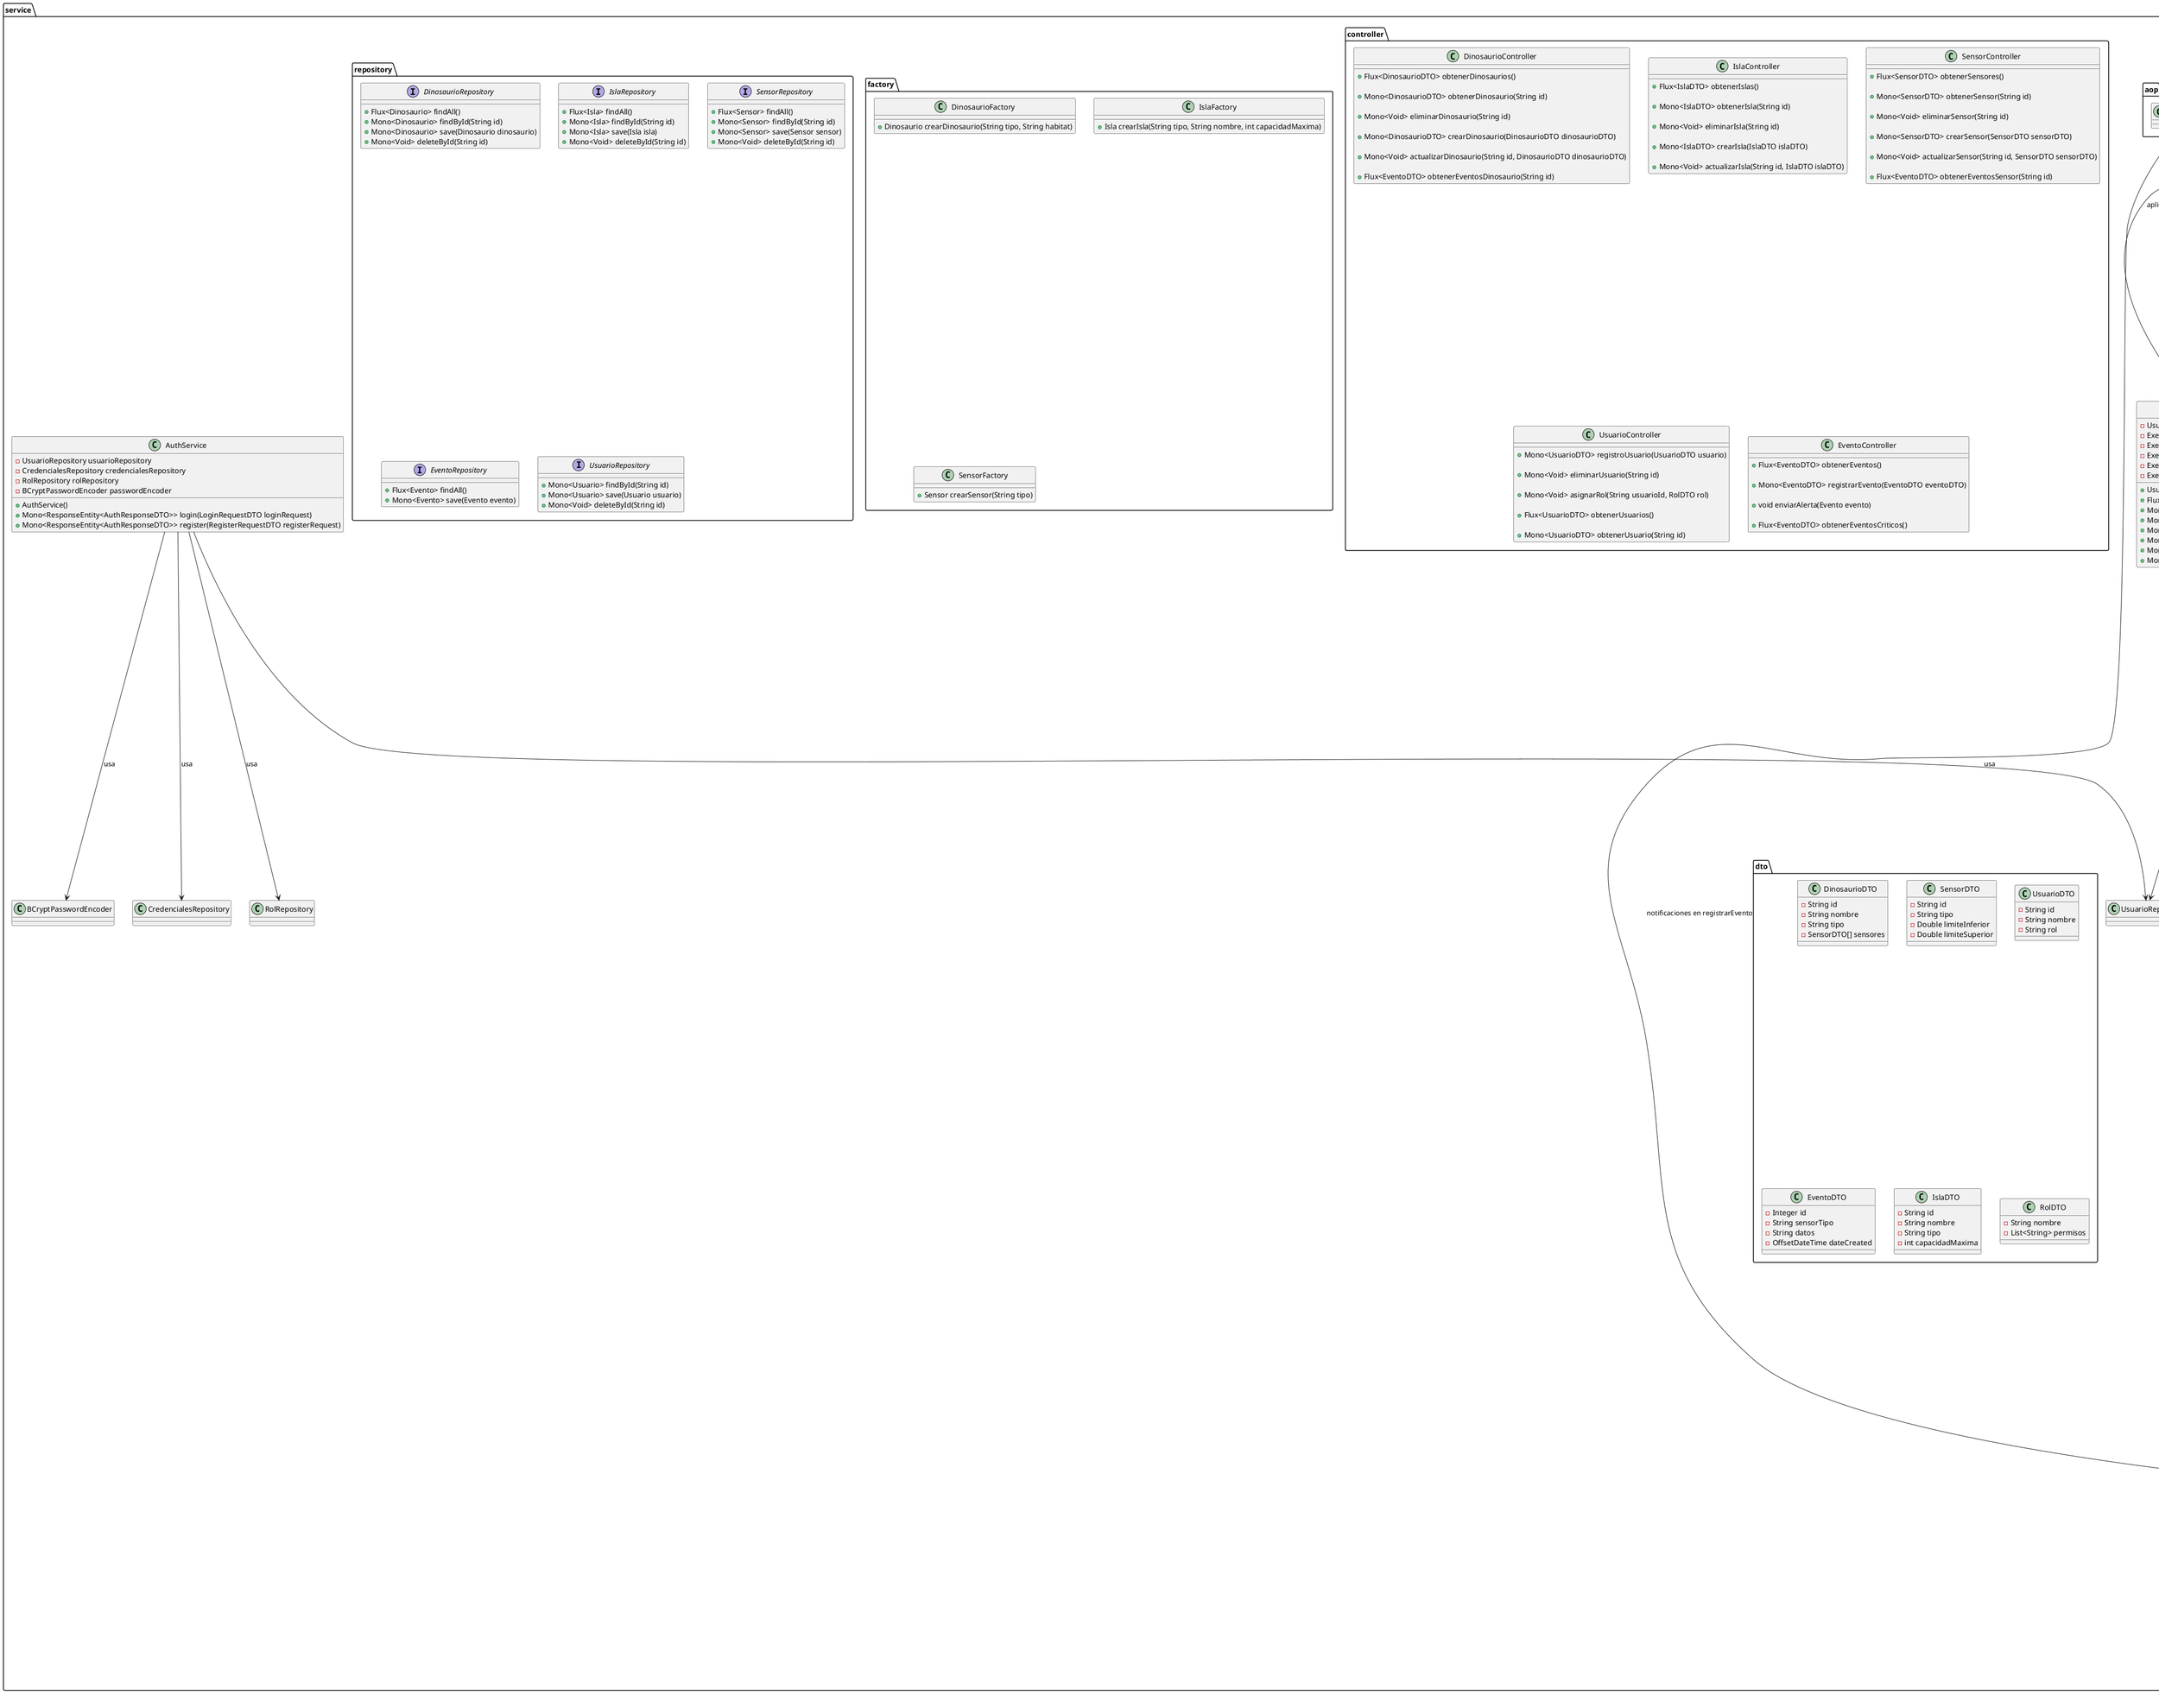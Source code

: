 @startuml
' === PAQUETE DOMAIN ===
package domain {
    ' Clase base para todos los dinosaurios
    abstract class Dinosaurio {
        - String id
        - String nombre
        - int edad
        - String habitat
        - Sensor[] sensores
        - Posicion posicion
        + void comer()
        + void mover(Posicion nuevaPosicion)
        + void monitorearSensores()
        + void enviarAlertaSiSensorFueraDeRango()
        + boolean estaEnfermo()
    }

    class Posicion {
        - int x
        - int y
        - String zona
        + Posicion(int x, int y, String zona)
        + String obtenerCoordenadas()
    }

    ' Tipos de alimentación y sus reglas
    abstract class Carnivoro extends Dinosaurio {
        + void cazar()
        + boolean puedeComer(Dinosaurio otroDino)
    }

    abstract class Herbivoro extends Dinosaurio {
        + void pastar()
        + void comerPlantas()
    }

    abstract class Omnivoro extends Dinosaurio {
        + void buscarComida()
        + void comerPlantas()
        + void cazar()
    }

    ' Subtipos de Carnivoro con restricciones de alimentación
    class CarnivoroVolador extends Carnivoro {
        + boolean puedeComer(Dinosaurio otroDino) : true para Volador, Terrestre, Acuatico
    }

    class CarnivoroTerrestre extends Carnivoro {
        + boolean puedeComer(Dinosaurio otroDino) : true para Terrestre, Acuatico
    }

    class CarnivoroAcuatico extends Carnivoro {
        + boolean puedeComer(Dinosaurio otroDino) : true solo para Acuatico
    }

    ' Subtipos de Herbivoro
    class HerbivoroVolador extends Herbivoro {
        + void pastar()
        + void comerPlantas()
    }

    class HerbivoroTerrestre extends Herbivoro {
        + void pastar()
        + void comerPlantas()
    }

    class HerbivoroAcuatico extends Herbivoro {
        + void pastar()
        + void comerPlantas()
    }

    ' Subtipos de Omnivoro
    class OmnivoroVolador extends Omnivoro {
        + void buscarComida()
        + void comerPlantas()
        + void cazar()
    }

    class OmnivoroTerrestre extends Omnivoro {
        + void buscarComida()
        + void comerPlantas()
        + void cazar()
    }

    class OmnivoroAcuatico extends Omnivoro {
        + void buscarComida()
        + void comerPlantas()
        + void cazar()
    }

    ' Relaciones de subclases de Dinosaurio
    Dinosaurio <|-- Carnivoro
    Dinosaurio <|-- Herbivoro
    Dinosaurio <|-- Omnivoro

    Carnivoro <|-- CarnivoroVolador
    Carnivoro <|-- CarnivoroTerrestre
    Carnivoro <|-- CarnivoroAcuatico

    Herbivoro <|-- HerbivoroVolador
    Herbivoro <|-- HerbivoroTerrestre
    Herbivoro <|-- HerbivoroAcuatico

    Omnivoro <|-- OmnivoroVolador
    Omnivoro <|-- OmnivoroTerrestre
    Omnivoro <|-- OmnivoroAcuatico

    Dinosaurio "1" *-- "1" Posicion

    ' Sensores y su relación con los dinosaurios
    class Sensor {
        - String id
        - String tipo
        - double limiteInferior
        - double limiteSuperior
        + Mono<Datos> obtenerDatos()
        + boolean estaFueraDeRango()
        + Evento generarEventoFueraDeRango()
    }

    class SensorMovimiento extends Sensor {
        + void registrarMovimiento()
    }

    class SensorTemperatura extends Sensor {
        + void registrarTemperatura()
    }

    class SensorFrecuenciaCardiaca extends Sensor {
        + void registrarFrecuenciaCardiaca()
    }

    Sensor <|-- SensorMovimiento
    Sensor <|-- SensorTemperatura
    Sensor <|-- SensorFrecuenciaCardiaca

    ' Relación de dinosaurios con sensores
    Dinosaurio "1" *-- "*" Sensor

    ' Clase para datos de sensores
    class Datos {
        - LocalDateTime timestamp
        - Double valor
        + void procesarDatos()
    }

    Sensor "1" *-- "1" Datos : datos actuales

    ' Clase Evento para registrar eventos de sensores fuera de rango
    class Evento {
        - Integer id
        - String sensorTipo
        - String datos
        - OffsetDateTime dateCreated
        - OffsetDateTime lastUpdated
        + void registrarEvento()
    }

    Sensor "1" *-- "*" Evento : eventos generados

    ' Clases adicionales de usuarios, credenciales y roles
    class Usuario {
        - String id
        - String nombre
        - String email
        - Credenciales credenciales
        - Rol rol
        + void accederSistema()
        + void visualizarDatos()
    }

    class Credenciales {
        - String usuario
        - String contraseña
        + boolean validar()
    }

    class Rol {
        - String nombreRol
        - List<String> permisos
        + boolean tienePermiso(String permiso)
    }

    ' Relaciones de usuario, credenciales y roles
    Usuario *-- Credenciales
    Usuario *-- Rol

    ' Roles específicos
    class Administrador extends Rol {
        + void gestionarUsuarios()
        + void registrarDinosaurio(Dinosaurio dino)
        + void eliminarDinosaurio(String dinoId)
    }

    class Paleontologo extends Rol {
        + void visualizarDinosaurios()
    }

    class User extends Rol {
        + void accederDashboard()
    }

    Rol <|-- Administrador
    Rol <|-- Paleontologo
    Rol <|-- User

    ' Clase base Isla
    abstract class Isla {
        - String nombre
        - int capacidadMaxima
        - List<Dinosaurio> dinosaurios
        - int[][] tablero
        + Isla(int n)
        + void inicializarTablero()
        + void agregarDinosaurio(Dinosaurio dino, Posicion posicion)
        + void eliminarDinosaurio(Dinosaurio dino)
        + boolean tieneCapacidad()
        + boolean esPosicionValida(Posicion posicion)
    }

    ' Subtipos de Isla
    class IslaTerrestreAerea extends Isla {
        + void permitirDinosauriosTerrestres()
        + void permitirDinosauriosVoladores()
    }

    class IslaAcuatica extends Isla {
        + void permitirDinosauriosAcuaticos()
    }

    class Enfermeria extends Isla {
        + void monitorearDinosauriosEnfermos()
        + void liberarDinosaurio(Dinosaurio dino)
    }

    ' Criadero y sus subtipos especializados
    abstract class Criadero extends Isla {
        + void criarDinosauriosMenores()
    }

    class CriaderoTerrestre extends Criadero {
        + void permitirDinosauriosTerrestres()
    }

    class CriaderoVoladores extends Criadero {
        + void permitirDinosauriosVoladores()
    }

    class CriaderoAcuatico extends Criadero {
        + void permitirDinosauriosAcuaticos()
    }

    ' Relaciones de subclases de Isla y Criadero
    Isla <|-- IslaTerrestreAerea
    Isla <|-- IslaAcuatica
    Isla <|-- Enfermeria
    Isla <|-- Criadero

    Criadero <|-- CriaderoTerrestre
    Criadero <|-- CriaderoVoladores
    Criadero <|-- CriaderoAcuatico

    ' Relación de Dinosaurio con Isla
    Isla "1" *-- "*" Dinosaurio
}

' === PAQUETE MESSAGING ===
package messaging {
    class RabbitMQProducer {
        + void enviarMensaje(String cola, String mensaje)

        + void aplicarBackpressureOnBuffer(String mensaje)
        ' Envía mensajes y aplica onBackpressureBuffer, almacenando mensajes en un buffer hasta que puedan procesarse.
    }
}


' === PAQUETE SERVICE ===
package service {

        class AuthService {
            - UsuarioRepository usuarioRepository
            - CredencialesRepository credencialesRepository
            - RolRepository rolRepository
            - BCryptPasswordEncoder passwordEncoder

            + AuthService()
            + Mono<ResponseEntity<AuthResponseDTO>> login(LoginRequestDTO loginRequest)
            + Mono<ResponseEntity<AuthResponseDTO>> register(RegisterRequestDTO registerRequest)
        }


    class DinosaurioService {
            - RabbitMQProducer rabbitMQProducer
            - DinosaurioRepository dinosaurioRepository
            - IslaRepository islaRepository
            - ExecutorService executorService
            - ExecutorService executorServiceTipo
            - ExecutorService executorServiceDelete
            - ExecutorService executorServiceCreate
            - ExecutorService executorServiceUpdate
            - ExecutorService executorServiceGetById
            - IslaService islaService
            - SensorService sensorService
            - Set<String> dinosauriosEnTraslado
            - ReentrantLock lock
            - Map<String, AtomicBoolean> simulacionCancelTokens
            - Semaphore accesoEnfermeria
            - Map<String, AtomicBoolean> cancelTokensCrecimiento

            + DinosaurioService(DinosaurioRepository, IslaRepository, RabbitMQProducer, IslaService, SensorService)
            + void iniciarSimulacionCancelTokens(String islaId, AtomicBoolean cancelToken)
            + void cancelarSimulacion(String islaId)
            + Flux<Dinosaurio> getAll()
            + Flux<CarnivoroTerrestre> obtenerCarnivorosTerrestres()
            + Flux<CarnivoroVolador> obtenerCarnivorosVoladores()
            + Flux<CarnivoroAcuatico> obtenerCarnivorosAcuaticos()
            + Flux<HerbivoroTerrestre> obtenerHerbivorosTerrestres()
            + Flux<HerbivoroVolador> obtenerHerbivorosVoladores()
            + Flux<HerbivoroAcuatico> obtenerHerbivorosAcuaticos()
            + Flux<OmnivoroTerrestre> obtenerOmnivorosTerrestres()
            + Flux<OmnivoroVolador> obtenerOmnivorosVoladores()
            + Flux<OmnivoroAcuatico> obtenerOmnivorosAcuaticos()
            + Mono<DinosaurioDTO> getById(String id)
            + Mono<DinosaurioDTO> create(DinosaurioDTO dto)
            + void iniciarSimulacionCrecimiento(Dinosaurio dino)
            - Mono<Void> eliminarDinosaurioDeIslaYBdd(Dinosaurio dino)
            - Mono<Criadero> obtenerCriaderoParaDinosaurio(Dinosaurio dino)
            + Mono<DinosaurioDTO> update(String id, DinosaurioDTO dto)
            + Mono<Void> enviarAlerta(String mensaje)
            + Mono<Void> delete(String id)
            + Mono<DinosaurioDTO> mapToDTO(Dinosaurio dinosaurio)
            + Mono<Dinosaurio> mapToEntity(DinosaurioDTO dto)
            + Mono<Void> alimentarDinosaurio(Dinosaurio dino, Isla isla)
            - Mono<Void> eliminarDinosaurioPorTipo(Isla isla, String dinosaurioId)
            + IslaDTO convertirIslaAIslaDTO(Isla isla)
            + Mono<Void> iniciarMonitoreoEnfermeriaDinosaurios(Dinosaurio dino, Enfermeria enfermeria)
            + Mono<Void> detectarYMoverSiEnfermo(String dinosaurioId, IslaDTO origenDTO, Enfermeria enfermeria)
            + Mono<Void> iniciarSimulacionRecuperacion(Dinosaurio dino, IslaDTO origenDTO)
            - void printTablero(int[][] tablero)
            + Mono<Void> moverDinoMaduroACriadero(Dinosaurio dino, Criadero criadero)
            - Posicion encontrarNuevaPosicionDisponible(Isla isla)
            - <T extends Isla> Mono<Isla> obtenerDestinoIslaOReintentar(Class<T> islaClase, IslaDTO nuevaIslaDTO)
        }

    class IslaService {
            - IslaRepository islaRepository
            - DinosaurioRepository dinosaurioRepository
            - ExecutorService executorService
            - ExecutorService executorServiceDelete
            - ExecutorService executorServiceCreate
            - ExecutorService executorServiceUpdate
            - ExecutorService executorServiceGetById
            - DinosaurioService dinosaurioService
            - SensorService sensorService
            - Set<String> islasConSimulacionActiva

            + IslaService(IslaRepository, DinosaurioService, DinosaurioRepository, SensorService)
            + Flux<Isla> getAll()
            + Mono<IslaDTO> getById(String id)
            + Mono<IslaDTO> create(IslaDTO dto)
            + Mono<IslaDTO> update(String id, IslaDTO dtoActualizado)
            + Mono<Void> delete(String id)
            + Mono<Isla> mapToEntity(IslaDTO dto)
            + Mono<IslaDTO> mapToDTO(Isla isla)
            + Mono<Void> agregarDinosaurioIsla(Isla isla, DinosaurioDTO dinoDTO, Posicion posicion)
            + Mono<Void> eliminarDinosaurioIsla(IslaDTO islaDTO, String dinosaurioId)
            + Mono<Void> iniciarSimulacionMovimiento(IslaDTO islaDTO)
            - boolean esPosicionValida(Isla isla, Posicion posicion)
            + Mono<Void> moverDinosaurioIsla(String dinosaurioId, IslaDTO origenDTO, IslaDTO destinoDTO)
        }

    class SensorService {
            - SensorRepository sensorRepository
            - SensorFactory sensorFactory
            - ExecutorService executorService
            - ExecutorService executorServiceTipo
            - ExecutorService executorServiceDelete
            - ExecutorService executorServiceCreate
            - ExecutorService executorServiceUpdate
            - ExecutorService executorServiceGetById
            - ConcurrentHashMap<String, AtomicLong> lastAlertTime
            - EventoService eventoService

            + SensorService(SensorRepository, SensorFactory, EventoService)
            + Flux<Sensor> getAll()
            + Flux<SensorTemperatura> obtenerSensoresDeTemperatura()
            + Flux<SensorMovimiento> obtenerSensoresDeMovimiento()
            + Flux<SensorFrecuenciaCardiaca> obtenerSensoresDeFrecuenciaCardiaca()
            + Mono<Sensor> getById(String id)
            + Mono<Sensor> create(String id, String tipo, double valor, double limiteInferior, double limiteSuperior)
            + Mono<SensorDTO> update(String id, SensorDTO sensorActualizadoDTO)
            + Mono<Void> delete(String id)
            + Mono<SensorDTO> mapToDTO(Sensor sensor)
            + Mono<Sensor> mapToEntity(SensorDTO dto)
            + Mono<Map<String, Double>> generarValoresAleatoriosParaSensoresTempCard(Dinosaurio dino)
            - Mono<Void> actualizarValorSensor(Sensor sensor, double nuevoValor)
            + Mono<Void> detectarYRegistrarMovimiento(Dinosaurio dino, Posicion posicionAnterior, Posicion nuevaPosicion)
            - Mono<Void> generarEventoSiFueraDeRango(SensorMovimiento sensorMovimiento, double valorMovimiento)
        }

       class EventoService {
           - EventoRepository eventoRepository
           - RabbitMQProducer rabbitMQProducer
           - ExecutorService executorService
           - ExecutorService executorServiceDelete
           - ExecutorService executorServiceCreate
           - ExecutorService executorServiceUpdate
           - ExecutorService executorServiceGetById

           + EventoService(EventoRepository, RabbitMQProducer)
           + Flux<Evento> getAll()
           + Mono<Evento> getById(String id)
           + Mono<EventoDTO> create(EventoDTO dto)
           + Mono<Evento> update(String id, Evento eventoActualizado)
           + Mono<Void> delete(String id)
           + Mono<Void> enviarAlerta(Evento evento)
           + Mono<Evento> mapToEntity(EventoDTO dto)
           + Mono<EventoDTO> mapToDTO(Evento evento)
       }


        class UsuarioService {
            - UsuarioRepository usuarioRepository
            - ExecutorService executorService
            - ExecutorService executorServiceDelete
            - ExecutorService executorServiceCreate
            - ExecutorService executorServiceUpdate
            - ExecutorService executorServiceGetById

            + UsuarioService(UsuarioRepository)
            + Flux<Usuario> getAll()
            + Mono<Usuario> getById(String id)
            + Mono<UsuarioDTO> create(UsuarioDTO usuarioDTO)
            + Mono<UsuarioDTO> update(String id, UsuarioDTO usuarioActualizadoDTO)
            + Mono<Void> delete(String id)
            + Mono<UsuarioDTO> mapToDTO(Usuario usuario)
            + Mono<Usuario> mapToEntity(UsuarioDTO dto)
        }

AuthService --> UsuarioRepository : usa
AuthService --> CredencialesRepository : usa
AuthService --> RolRepository : usa
AuthService --> BCryptPasswordEncoder : usa

DinosaurioService --> RabbitMQProducer : usa
DinosaurioService --> SensorService : usa
DinosaurioService --> IslaService : usa
DinosaurioService --> DinosaurioRepository : usa
DinosaurioService --> IslaRepository : usa

IslaService --> IslaRepository : usa
IslaService --> DinosaurioRepository : usa
IslaService --> DinosaurioService : usa
IslaService --> SensorService : usa

SensorService --> SensorRepository : usa
SensorService --> SensorFactory : usa
SensorService --> EventoService : usa

EventoService --> RabbitMQProducer : usa
EventoService --> EventoRepository : usa

UsuarioService --> UsuarioRepository : usa

' === PAQUETE AOP ===
package aop {

    class ErrorHandlingAspect {
    }

    class SecurityAspect {
    }

    class ValidationAspect {
    }

    class NotificationAspect {
    }

    class PerformanceMonitoringAspect {
    }

    ' Asociaciones de AOP con los métodos del Service
    ErrorHandlingAspect --> service.DinosaurioService : todas las funciones
    SecurityAspect --> service.UsuarioService : aplica en registrarUsuario, actualizarRol
    ValidationAspect --> service.IslaService : valida crearIsla, eliminarIsla
    ValidationAspect --> service.DinosaurioService : valida crearDinosaurio, eliminarDinosaurio
    ValidationAspect --> service.UsuarioService : valida crearUsuario, eliminarUsuario
    NotificationAspect --> service.EventoService : notificaciones en registrarEvento
    PerformanceMonitoringAspect --> service.DinosaurioService : monitorea
    PerformanceMonitoringAspect --> service.EventoService : monitorea
    PerformanceMonitoringAspect --> service.IslaService : monitorea
    PerformanceMonitoringAspect --> service.UsuarioService : monitorea
}

' === PAQUETE CONTROLLER ===
package controller {
    ' Controlador para Dinosaurios
    class DinosaurioController {
        + Flux<DinosaurioDTO> obtenerDinosaurios()
        ' Obtiene la lista completa de dinosaurios para visualización y monitoreo en tiempo real.

        + Mono<DinosaurioDTO> obtenerDinosaurio(String id)
        ' Devuelve los detalles de un dinosaurio específico, identificable por su ID.

        + Mono<Void> eliminarDinosaurio(String id)
        ' Elimina un dinosaurio específico del sistema, aplicando validación y auditoría en los servicios.

        + Mono<DinosaurioDTO> crearDinosaurio(DinosaurioDTO dinosaurioDTO)
        ' Crea un nuevo dinosaurio y lo añade al sistema.

        + Mono<Void> actualizarDinosaurio(String id, DinosaurioDTO dinosaurioDTO)
        ' Permite la actualización de los datos de un dinosaurio específico, como posición o estado de salud.

        + Flux<EventoDTO> obtenerEventosDinosaurio(String id)
        ' Obtiene eventos específicos asociados a un dinosaurio, como alertas de sensores.
    }

    ' Controlador para Islas
    class IslaController {
        + Flux<IslaDTO> obtenerIslas()
        ' Obtiene la lista completa de islas disponibles en el sistema.

        + Mono<IslaDTO> obtenerIsla(String id)
        ' Devuelve los detalles de una isla específica.

        + Mono<Void> eliminarIsla(String id)
        ' Elimina una isla del sistema, asegurando que esté vacía de dinosaurios.

        + Mono<IslaDTO> crearIsla(IslaDTO islaDTO)
        ' Crea una nueva isla y la añade al sistema.

        + Mono<Void> actualizarIsla(String id, IslaDTO islaDTO)
        ' Actualiza los detalles de una isla, como su capacidad máxima o tipo.
    }

    ' Controlador para Sensores
    class SensorController {
        + Flux<SensorDTO> obtenerSensores()
        ' Obtiene la lista de todos los sensores para monitoreo en tiempo real.

        + Mono<SensorDTO> obtenerSensor(String id)
        ' Devuelve los detalles de un sensor específico.

        + Mono<Void> eliminarSensor(String id)
        ' Elimina un sensor específico del sistema.

        + Mono<SensorDTO> crearSensor(SensorDTO sensorDTO)
        ' Crea y añade un nuevo sensor al sistema, asignándolo a un dinosaurio.

        + Mono<Void> actualizarSensor(String id, SensorDTO sensorDTO)
        ' Permite la actualización de los límites y configuración de un sensor específico.

        + Flux<EventoDTO> obtenerEventosSensor(String id)
        ' Obtiene eventos específicos generados por un sensor, útil para diagnósticos de alertas.
    }

    ' Controlador para Usuarios y Roles
    class UsuarioController {
        + Mono<UsuarioDTO> registroUsuario(UsuarioDTO usuario)
        ' Registra un nuevo usuario en el sistema y aplica roles y permisos.

        + Mono<Void> eliminarUsuario(String id)
        ' Elimina un usuario del sistema, con validación de permisos.

        + Mono<Void> asignarRol(String usuarioId, RolDTO rol)
        ' Asigna o actualiza el rol de un usuario en el sistema.

        + Flux<UsuarioDTO> obtenerUsuarios()
        ' Devuelve la lista completa de usuarios registrados, útil para administradores.

        + Mono<UsuarioDTO> obtenerUsuario(String id)
        ' Obtiene los detalles de un usuario específico.
    }

    ' Controlador para Eventos y Notificaciones
    class EventoController {
        + Flux<EventoDTO> obtenerEventos()
        ' Obtiene la lista de todos los eventos registrados, como alertas de sensores.

        + Mono<EventoDTO> registrarEvento(EventoDTO eventoDTO)
        ' Permite registrar un evento manualmente, útil en caso de errores automáticos.

        + void enviarAlerta(Evento evento)
        ' Envía una alerta crítica mediante RabbitMQ cuando un evento excede límites de seguridad.

        + Flux<EventoDTO> obtenerEventosCriticos()
        ' Devuelve eventos considerados críticos, aplicando un filtro de severidad.
    }
}

' === PAQUETE FACTORY ===
package factory {
    class DinosaurioFactory {
        + Dinosaurio crearDinosaurio(String tipo, String habitat)
    }

    class IslaFactory {
        + Isla crearIsla(String tipo, String nombre, int capacidadMaxima)
    }

    class SensorFactory {
        + Sensor crearSensor(String tipo)
    }
}

' === PAQUETE REPOSITORY ===
package repository {
    interface DinosaurioRepository {
        + Flux<Dinosaurio> findAll()
        + Mono<Dinosaurio> findById(String id)
        + Mono<Dinosaurio> save(Dinosaurio dinosaurio)
        + Mono<Void> deleteById(String id)
    }

    interface IslaRepository {
        + Flux<Isla> findAll()
        + Mono<Isla> findById(String id)
        + Mono<Isla> save(Isla isla)
        + Mono<Void> deleteById(String id)
    }

    interface SensorRepository {
        + Flux<Sensor> findAll()
        + Mono<Sensor> findById(String id)
        + Mono<Sensor> save(Sensor sensor)
        + Mono<Void> deleteById(String id)
    }

    interface EventoRepository {
        + Flux<Evento> findAll()
        + Mono<Evento> save(Evento evento)
    }

    interface UsuarioRepository {
        + Mono<Usuario> findById(String id)
        + Mono<Usuario> save(Usuario usuario)
        + Mono<Void> deleteById(String id)
    }
}

' === PAQUETE CONFIG ===
package config {
    class WebFluxConfig {
        + void configure()
    }

    class SecurityConfig {
        + void configureSecurity()
    }

    class ActuatorConfig {
        + void configureActuator()
    }
}

' === PAQUETE DTO ===
package dto {
    class DinosaurioDTO {
        - String id
        - String nombre
        - String tipo
        - SensorDTO[] sensores
    }

    class SensorDTO {
        - String id
        - String tipo
        - Double limiteInferior
        - Double limiteSuperior
    }

    class UsuarioDTO {
        - String id
        - String nombre
        - String rol
    }

    class EventoDTO {
        - Integer id
        - String sensorTipo
        - String datos
        - OffsetDateTime dateCreated
    }

    class IslaDTO {
        - String id
        - String nombre
        - String tipo
        - int capacidadMaxima
    }

    class RolDTO {
        - String nombre
        - List<String> permisos
    }
}

@enduml
